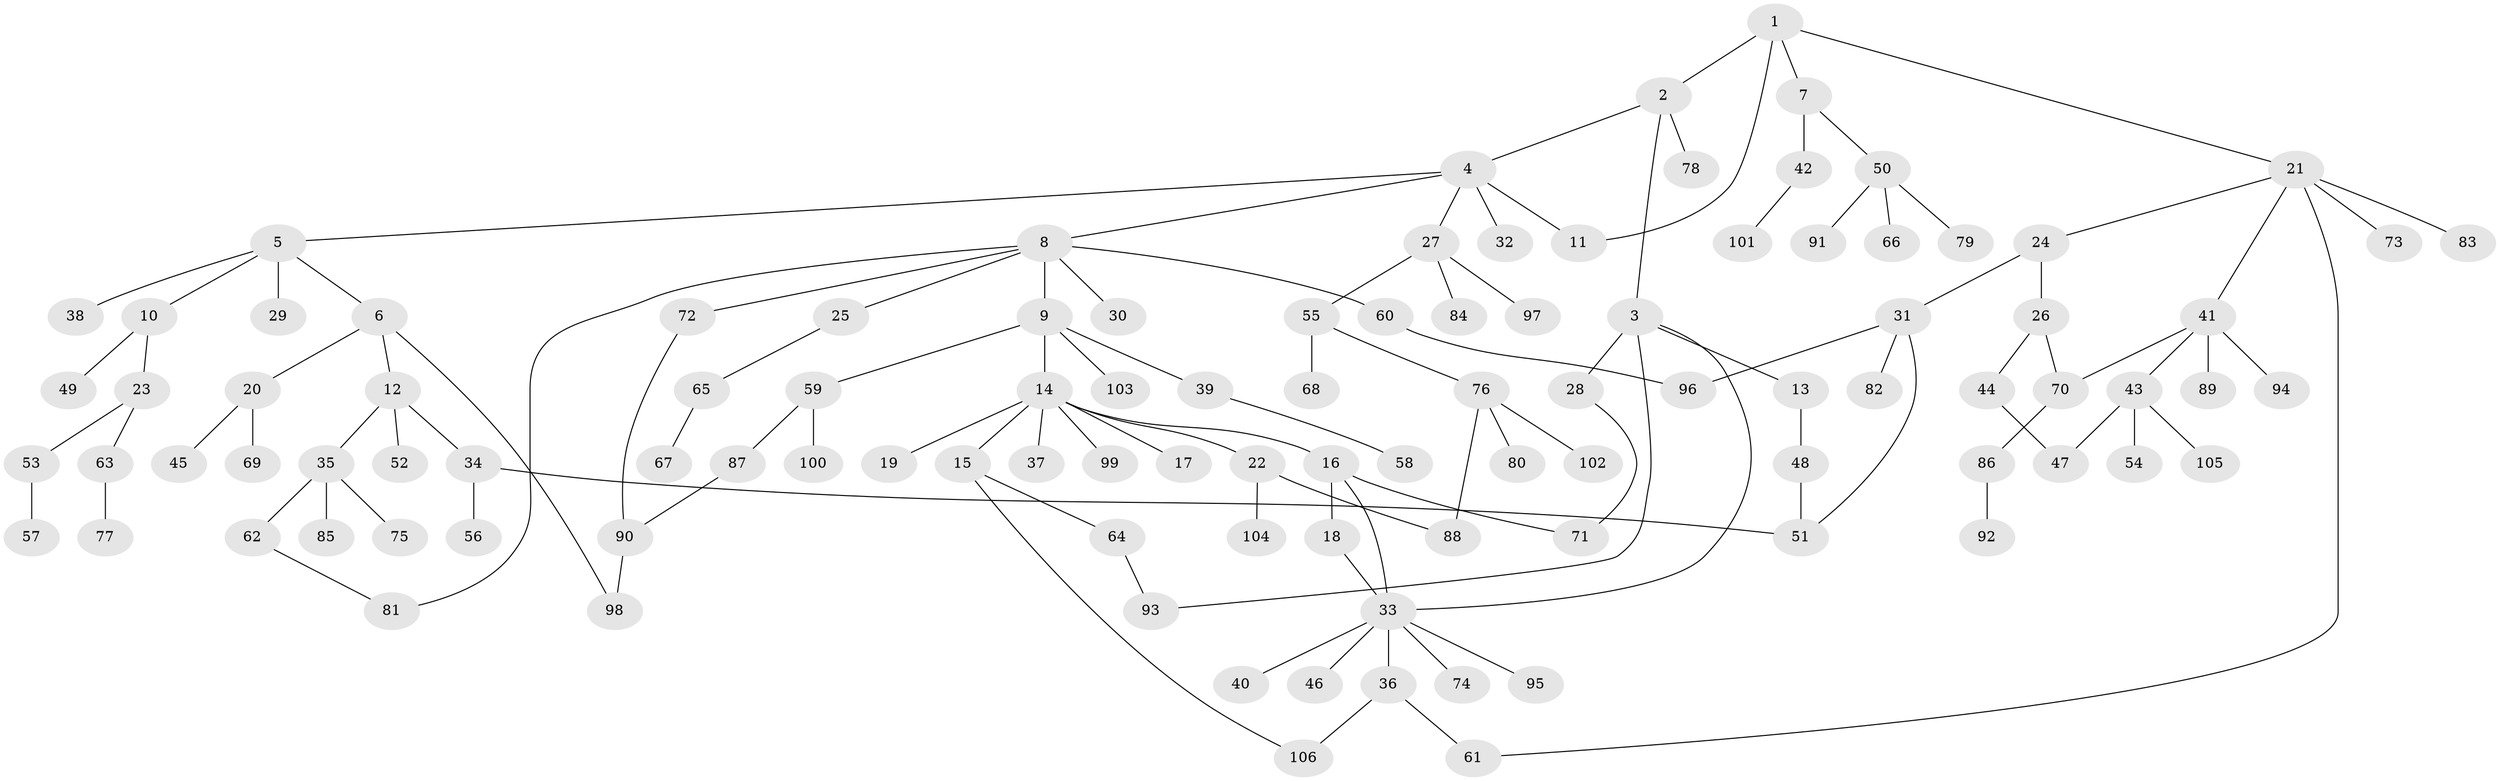 // Generated by graph-tools (version 1.1) at 2025/10/02/27/25 16:10:54]
// undirected, 106 vertices, 121 edges
graph export_dot {
graph [start="1"]
  node [color=gray90,style=filled];
  1;
  2;
  3;
  4;
  5;
  6;
  7;
  8;
  9;
  10;
  11;
  12;
  13;
  14;
  15;
  16;
  17;
  18;
  19;
  20;
  21;
  22;
  23;
  24;
  25;
  26;
  27;
  28;
  29;
  30;
  31;
  32;
  33;
  34;
  35;
  36;
  37;
  38;
  39;
  40;
  41;
  42;
  43;
  44;
  45;
  46;
  47;
  48;
  49;
  50;
  51;
  52;
  53;
  54;
  55;
  56;
  57;
  58;
  59;
  60;
  61;
  62;
  63;
  64;
  65;
  66;
  67;
  68;
  69;
  70;
  71;
  72;
  73;
  74;
  75;
  76;
  77;
  78;
  79;
  80;
  81;
  82;
  83;
  84;
  85;
  86;
  87;
  88;
  89;
  90;
  91;
  92;
  93;
  94;
  95;
  96;
  97;
  98;
  99;
  100;
  101;
  102;
  103;
  104;
  105;
  106;
  1 -- 2;
  1 -- 7;
  1 -- 11;
  1 -- 21;
  2 -- 3;
  2 -- 4;
  2 -- 78;
  3 -- 13;
  3 -- 28;
  3 -- 33;
  3 -- 93;
  4 -- 5;
  4 -- 8;
  4 -- 27;
  4 -- 32;
  4 -- 11;
  5 -- 6;
  5 -- 10;
  5 -- 29;
  5 -- 38;
  6 -- 12;
  6 -- 20;
  6 -- 98;
  7 -- 42;
  7 -- 50;
  8 -- 9;
  8 -- 25;
  8 -- 30;
  8 -- 60;
  8 -- 72;
  8 -- 81;
  9 -- 14;
  9 -- 39;
  9 -- 59;
  9 -- 103;
  10 -- 23;
  10 -- 49;
  12 -- 34;
  12 -- 35;
  12 -- 52;
  13 -- 48;
  14 -- 15;
  14 -- 16;
  14 -- 17;
  14 -- 19;
  14 -- 22;
  14 -- 37;
  14 -- 99;
  15 -- 64;
  15 -- 106;
  16 -- 18;
  16 -- 71;
  16 -- 33;
  18 -- 33;
  20 -- 45;
  20 -- 69;
  21 -- 24;
  21 -- 41;
  21 -- 73;
  21 -- 83;
  21 -- 61;
  22 -- 104;
  22 -- 88;
  23 -- 53;
  23 -- 63;
  24 -- 26;
  24 -- 31;
  25 -- 65;
  26 -- 44;
  26 -- 70;
  27 -- 55;
  27 -- 84;
  27 -- 97;
  28 -- 71;
  31 -- 51;
  31 -- 82;
  31 -- 96;
  33 -- 36;
  33 -- 40;
  33 -- 46;
  33 -- 74;
  33 -- 95;
  34 -- 56;
  34 -- 51;
  35 -- 62;
  35 -- 75;
  35 -- 85;
  36 -- 61;
  36 -- 106;
  39 -- 58;
  41 -- 43;
  41 -- 89;
  41 -- 94;
  41 -- 70;
  42 -- 101;
  43 -- 54;
  43 -- 105;
  43 -- 47;
  44 -- 47;
  48 -- 51;
  50 -- 66;
  50 -- 79;
  50 -- 91;
  53 -- 57;
  55 -- 68;
  55 -- 76;
  59 -- 87;
  59 -- 100;
  60 -- 96;
  62 -- 81;
  63 -- 77;
  64 -- 93;
  65 -- 67;
  70 -- 86;
  72 -- 90;
  76 -- 80;
  76 -- 88;
  76 -- 102;
  86 -- 92;
  87 -- 90;
  90 -- 98;
}
